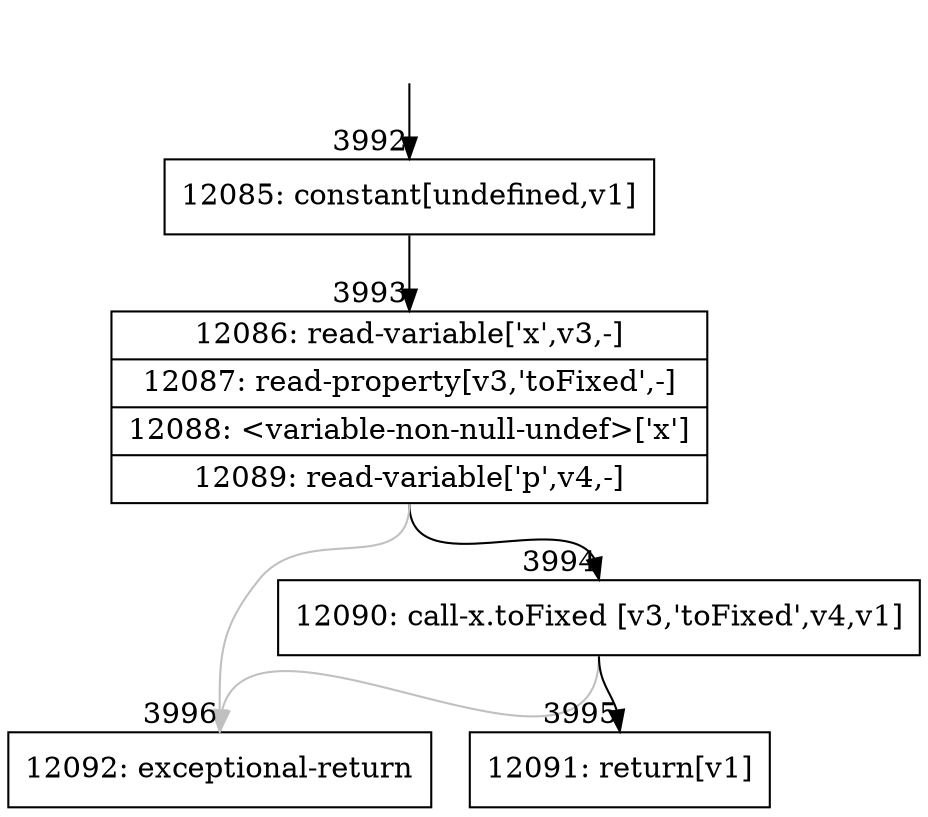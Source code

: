 digraph {
rankdir="TD"
BB_entry358[shape=none,label=""];
BB_entry358 -> BB3992 [tailport=s, headport=n, headlabel="    3992"]
BB3992 [shape=record label="{12085: constant[undefined,v1]}" ] 
BB3992 -> BB3993 [tailport=s, headport=n, headlabel="      3993"]
BB3993 [shape=record label="{12086: read-variable['x',v3,-]|12087: read-property[v3,'toFixed',-]|12088: \<variable-non-null-undef\>['x']|12089: read-variable['p',v4,-]}" ] 
BB3993 -> BB3994 [tailport=s, headport=n, headlabel="      3994"]
BB3993 -> BB3996 [tailport=s, headport=n, color=gray, headlabel="      3996"]
BB3994 [shape=record label="{12090: call-x.toFixed [v3,'toFixed',v4,v1]}" ] 
BB3994 -> BB3995 [tailport=s, headport=n, headlabel="      3995"]
BB3994 -> BB3996 [tailport=s, headport=n, color=gray]
BB3995 [shape=record label="{12091: return[v1]}" ] 
BB3996 [shape=record label="{12092: exceptional-return}" ] 
//#$~ 2321
}
